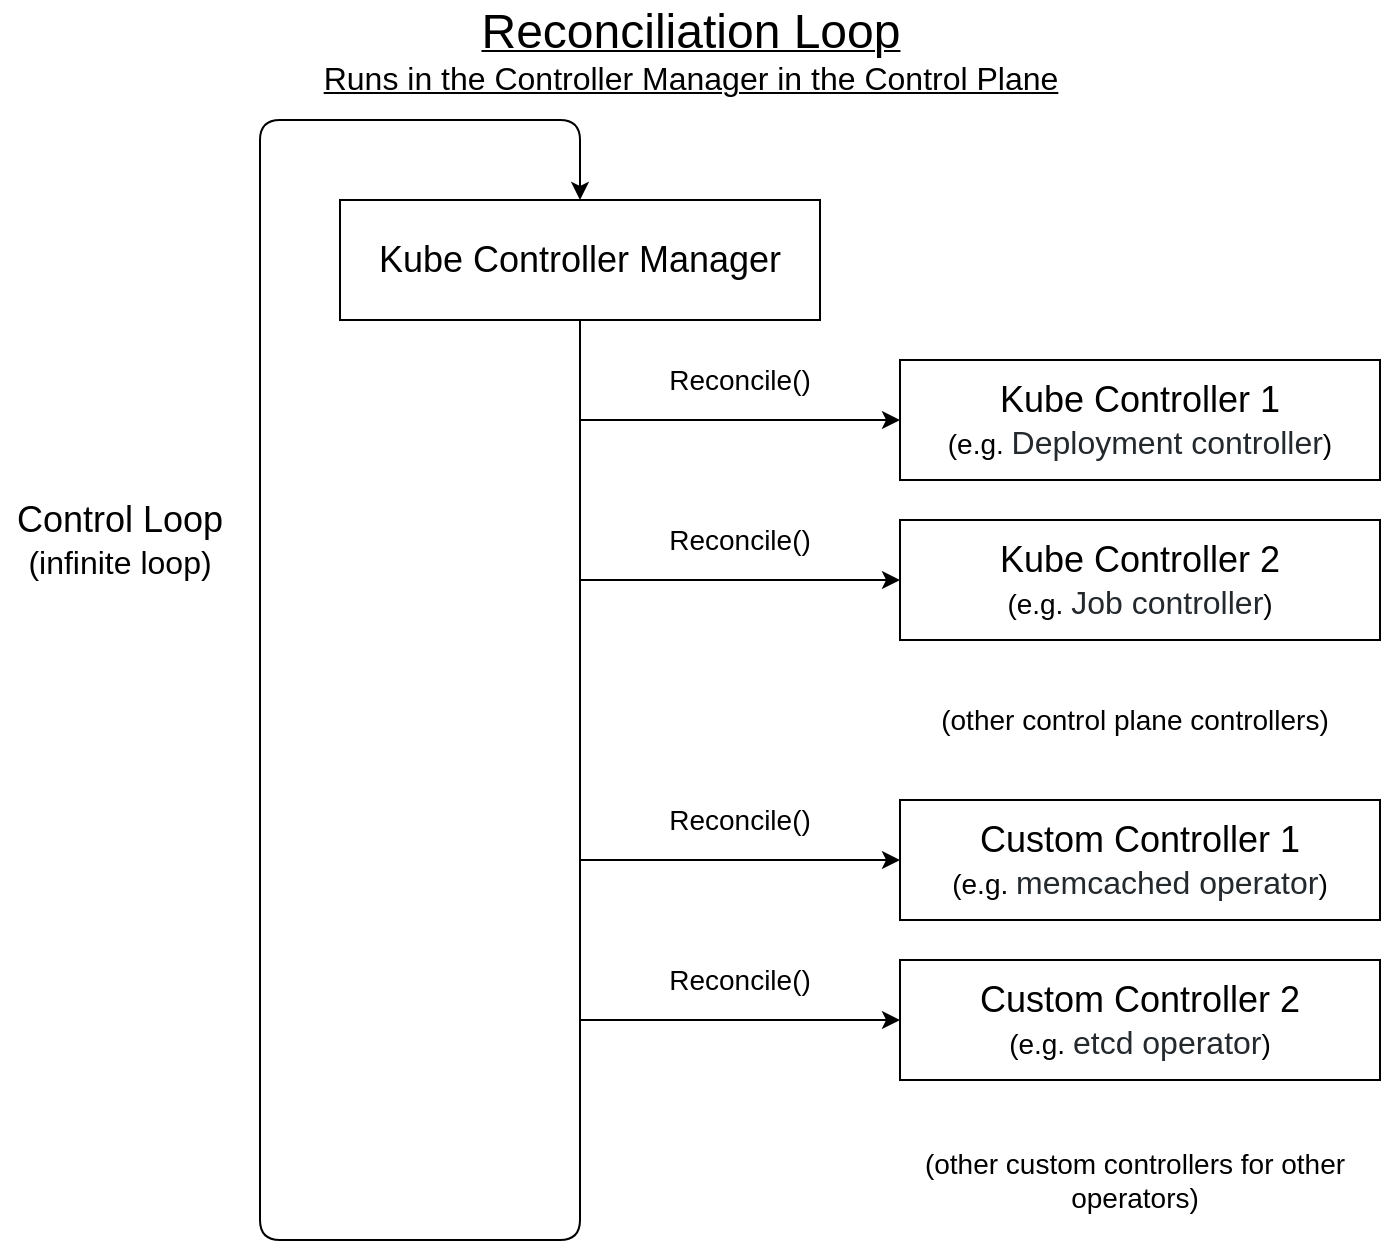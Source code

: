 <mxfile version="14.1.8" type="device"><diagram id="nLFnA6dZzI4N3VeBzb-2" name="Page-1"><mxGraphModel dx="1106" dy="788" grid="1" gridSize="10" guides="1" tooltips="1" connect="1" arrows="1" fold="1" page="1" pageScale="1" pageWidth="850" pageHeight="1100" math="0" shadow="0"><root><mxCell id="0"/><mxCell id="1" parent="0"/><mxCell id="zh59jry5NDZrxzm2k3FP-1" value="&lt;font style=&quot;font-size: 18px&quot;&gt;Kube Controller Manager&lt;/font&gt;" style="rounded=0;whiteSpace=wrap;html=1;" parent="1" vertex="1"><mxGeometry x="250" y="140" width="240" height="60" as="geometry"/></mxCell><mxCell id="zh59jry5NDZrxzm2k3FP-2" value="&lt;font&gt;&lt;span style=&quot;font-size: 18px&quot;&gt;Kube Controller 1&lt;/span&gt;&lt;br&gt;&lt;font style=&quot;font-size: 14px&quot;&gt;(e.g.&amp;nbsp;&lt;span style=&quot;color: rgb(36 , 41 , 46) ; font-family: , , &amp;#34;segoe ui&amp;#34; , &amp;#34;helvetica&amp;#34; , &amp;#34;arial&amp;#34; , sans-serif , &amp;#34;apple color emoji&amp;#34; , &amp;#34;segoe ui emoji&amp;#34; ; font-size: 16px ; background-color: rgb(255 , 255 , 255)&quot;&gt;Deployment controller&lt;/span&gt;)&lt;/font&gt;&lt;br&gt;&lt;/font&gt;" style="rounded=0;whiteSpace=wrap;html=1;" parent="1" vertex="1"><mxGeometry x="530" y="220" width="240" height="60" as="geometry"/></mxCell><mxCell id="zh59jry5NDZrxzm2k3FP-3" value="&lt;font&gt;&lt;span style=&quot;font-size: 18px&quot;&gt;Kube Controller 2&lt;/span&gt;&lt;br&gt;&lt;font style=&quot;font-size: 14px&quot;&gt;(e.g.&amp;nbsp;&lt;span style=&quot;color: rgb(36 , 41 , 46) ; font-family: , , &amp;#34;segoe ui&amp;#34; , &amp;#34;helvetica&amp;#34; , &amp;#34;arial&amp;#34; , sans-serif , &amp;#34;apple color emoji&amp;#34; , &amp;#34;segoe ui emoji&amp;#34; ; font-size: 16px ; background-color: rgb(255 , 255 , 255)&quot;&gt;Job&lt;/span&gt;&lt;span style=&quot;color: rgb(36 , 41 , 46) ; font-family: , , &amp;#34;segoe ui&amp;#34; , &amp;#34;helvetica&amp;#34; , &amp;#34;arial&amp;#34; , sans-serif , &amp;#34;apple color emoji&amp;#34; , &amp;#34;segoe ui emoji&amp;#34; ; font-size: 16px ; background-color: rgb(255 , 255 , 255)&quot;&gt;&amp;nbsp;controller&lt;/span&gt;)&lt;/font&gt;&lt;br&gt;&lt;/font&gt;" style="rounded=0;whiteSpace=wrap;html=1;" parent="1" vertex="1"><mxGeometry x="530" y="300" width="240" height="60" as="geometry"/></mxCell><mxCell id="zh59jry5NDZrxzm2k3FP-4" value="&lt;font&gt;&lt;span style=&quot;font-size: 18px&quot;&gt;Custom Controller 1&lt;/span&gt;&lt;br&gt;&lt;font style=&quot;font-size: 14px&quot;&gt;(e.g. &lt;/font&gt;&lt;font&gt;&lt;font color=&quot;#24292e&quot;&gt;&lt;span style=&quot;font-size: 16px ; background-color: rgb(255 , 255 , 255)&quot;&gt;memcached operator&lt;/span&gt;&lt;/font&gt;&lt;span style=&quot;font-size: 14px&quot;&gt;)&lt;/span&gt;&lt;/font&gt;&lt;br&gt;&lt;/font&gt;" style="rounded=0;whiteSpace=wrap;html=1;" parent="1" vertex="1"><mxGeometry x="530" y="440" width="240" height="60" as="geometry"/></mxCell><mxCell id="zh59jry5NDZrxzm2k3FP-5" value="&lt;font&gt;&lt;span style=&quot;font-size: 18px&quot;&gt;Custom Controller 2&lt;/span&gt;&lt;br&gt;&lt;font style=&quot;font-size: 14px&quot;&gt;(e.g. &lt;/font&gt;&lt;font&gt;&lt;font color=&quot;#24292e&quot;&gt;&lt;span style=&quot;font-size: 16px ; background-color: rgb(255 , 255 , 255)&quot;&gt;etcd operator&lt;/span&gt;&lt;/font&gt;&lt;span style=&quot;font-size: 14px&quot;&gt;)&lt;/span&gt;&lt;/font&gt;&lt;br&gt;&lt;/font&gt;" style="rounded=0;whiteSpace=wrap;html=1;" parent="1" vertex="1"><mxGeometry x="530" y="520" width="240" height="60" as="geometry"/></mxCell><mxCell id="zh59jry5NDZrxzm2k3FP-6" value="" style="endArrow=classic;html=1;strokeWidth=1;exitX=0.5;exitY=1;exitDx=0;exitDy=0;entryX=0;entryY=0.5;entryDx=0;entryDy=0;rounded=0;" parent="1" source="zh59jry5NDZrxzm2k3FP-1" target="zh59jry5NDZrxzm2k3FP-2" edge="1"><mxGeometry width="50" height="50" relative="1" as="geometry"><mxPoint x="340" y="390" as="sourcePoint"/><mxPoint x="390" y="340" as="targetPoint"/><Array as="points"><mxPoint x="370" y="250"/></Array></mxGeometry></mxCell><mxCell id="zh59jry5NDZrxzm2k3FP-7" value="" style="endArrow=classic;html=1;strokeWidth=1;exitX=0.5;exitY=1;exitDx=0;exitDy=0;entryX=0;entryY=0.5;entryDx=0;entryDy=0;rounded=0;" parent="1" source="zh59jry5NDZrxzm2k3FP-1" target="zh59jry5NDZrxzm2k3FP-3" edge="1"><mxGeometry width="50" height="50" relative="1" as="geometry"><mxPoint x="370" y="280" as="sourcePoint"/><mxPoint x="430" y="330" as="targetPoint"/><Array as="points"><mxPoint x="370" y="330"/></Array></mxGeometry></mxCell><mxCell id="zh59jry5NDZrxzm2k3FP-8" value="" style="endArrow=classic;html=1;strokeWidth=1;exitX=0.5;exitY=1;exitDx=0;exitDy=0;entryX=0;entryY=0.5;entryDx=0;entryDy=0;rounded=0;" parent="1" source="zh59jry5NDZrxzm2k3FP-1" target="zh59jry5NDZrxzm2k3FP-4" edge="1"><mxGeometry width="50" height="50" relative="1" as="geometry"><mxPoint x="370" y="420" as="sourcePoint"/><mxPoint x="430" y="470" as="targetPoint"/><Array as="points"><mxPoint x="370" y="470"/></Array></mxGeometry></mxCell><mxCell id="zh59jry5NDZrxzm2k3FP-9" value="" style="endArrow=classic;html=1;strokeWidth=1;exitX=0.5;exitY=1;exitDx=0;exitDy=0;entryX=0;entryY=0.5;entryDx=0;entryDy=0;rounded=0;" parent="1" source="zh59jry5NDZrxzm2k3FP-1" target="zh59jry5NDZrxzm2k3FP-5" edge="1"><mxGeometry width="50" height="50" relative="1" as="geometry"><mxPoint x="370" y="500" as="sourcePoint"/><mxPoint x="430" y="550" as="targetPoint"/><Array as="points"><mxPoint x="370" y="550"/></Array></mxGeometry></mxCell><mxCell id="zh59jry5NDZrxzm2k3FP-10" value="&lt;font style=&quot;font-size: 14px&quot;&gt;(other control plane controllers)&lt;/font&gt;" style="text;html=1;strokeColor=none;fillColor=none;align=center;verticalAlign=middle;whiteSpace=wrap;rounded=0;dashed=1;" parent="1" vertex="1"><mxGeometry x="530" y="390" width="235" height="20" as="geometry"/></mxCell><mxCell id="zh59jry5NDZrxzm2k3FP-11" value="&lt;font style=&quot;font-size: 14px&quot;&gt;(other custom controllers for other operators)&lt;/font&gt;" style="text;html=1;strokeColor=none;fillColor=none;align=center;verticalAlign=middle;whiteSpace=wrap;rounded=0;dashed=1;" parent="1" vertex="1"><mxGeometry x="530" y="610" width="235" height="40" as="geometry"/></mxCell><mxCell id="zh59jry5NDZrxzm2k3FP-12" value="&lt;font style=&quot;font-size: 14px&quot;&gt;Reconcile()&lt;/font&gt;" style="text;html=1;strokeColor=none;fillColor=none;align=center;verticalAlign=middle;whiteSpace=wrap;rounded=0;dashed=1;" parent="1" vertex="1"><mxGeometry x="380" y="220" width="140" height="20" as="geometry"/></mxCell><mxCell id="zh59jry5NDZrxzm2k3FP-13" value="&lt;font style=&quot;font-size: 14px&quot;&gt;Reconcile()&lt;/font&gt;" style="text;html=1;strokeColor=none;fillColor=none;align=center;verticalAlign=middle;whiteSpace=wrap;rounded=0;dashed=1;" parent="1" vertex="1"><mxGeometry x="380" y="300" width="140" height="20" as="geometry"/></mxCell><mxCell id="zh59jry5NDZrxzm2k3FP-14" value="&lt;font style=&quot;font-size: 14px&quot;&gt;Reconcile()&lt;/font&gt;" style="text;html=1;strokeColor=none;fillColor=none;align=center;verticalAlign=middle;whiteSpace=wrap;rounded=0;dashed=1;" parent="1" vertex="1"><mxGeometry x="380" y="440" width="140" height="20" as="geometry"/></mxCell><mxCell id="zh59jry5NDZrxzm2k3FP-15" value="&lt;font style=&quot;font-size: 14px&quot;&gt;Reconcile()&lt;/font&gt;" style="text;html=1;strokeColor=none;fillColor=none;align=center;verticalAlign=middle;whiteSpace=wrap;rounded=0;dashed=1;" parent="1" vertex="1"><mxGeometry x="380" y="520" width="140" height="20" as="geometry"/></mxCell><mxCell id="zh59jry5NDZrxzm2k3FP-16" value="" style="endArrow=classic;html=1;strokeWidth=1;exitX=0.5;exitY=1;exitDx=0;exitDy=0;entryX=0.5;entryY=0;entryDx=0;entryDy=0;rounded=1;" parent="1" source="zh59jry5NDZrxzm2k3FP-1" target="zh59jry5NDZrxzm2k3FP-1" edge="1"><mxGeometry width="50" height="50" relative="1" as="geometry"><mxPoint x="370" y="310" as="sourcePoint"/><mxPoint x="370" y="100" as="targetPoint"/><Array as="points"><mxPoint x="370" y="660"/><mxPoint x="210" y="660"/><mxPoint x="210" y="100"/><mxPoint x="370" y="100"/></Array></mxGeometry></mxCell><mxCell id="zh59jry5NDZrxzm2k3FP-17" value="&lt;font&gt;&lt;span style=&quot;font-size: 18px&quot;&gt;Control Loop&lt;/span&gt;&lt;br&gt;&lt;font size=&quot;3&quot;&gt;(infinite loop)&lt;/font&gt;&lt;br&gt;&lt;/font&gt;" style="text;html=1;strokeColor=none;fillColor=none;align=center;verticalAlign=middle;whiteSpace=wrap;rounded=0;dashed=1;" parent="1" vertex="1"><mxGeometry x="80" y="285" width="120" height="50" as="geometry"/></mxCell><mxCell id="zh59jry5NDZrxzm2k3FP-18" value="&lt;font&gt;&lt;u&gt;&lt;span style=&quot;font-size: 24px&quot;&gt;Reconciliation Loop&lt;/span&gt;&lt;br&gt;&lt;font size=&quot;3&quot;&gt;Runs in the Controller Manager in the Control Plane&lt;/font&gt;&lt;br&gt;&lt;/u&gt;&lt;/font&gt;" style="text;html=1;strokeColor=none;fillColor=none;align=center;verticalAlign=middle;whiteSpace=wrap;rounded=0;" parent="1" vertex="1"><mxGeometry x="232" y="40" width="387" height="50" as="geometry"/></mxCell></root></mxGraphModel></diagram></mxfile>